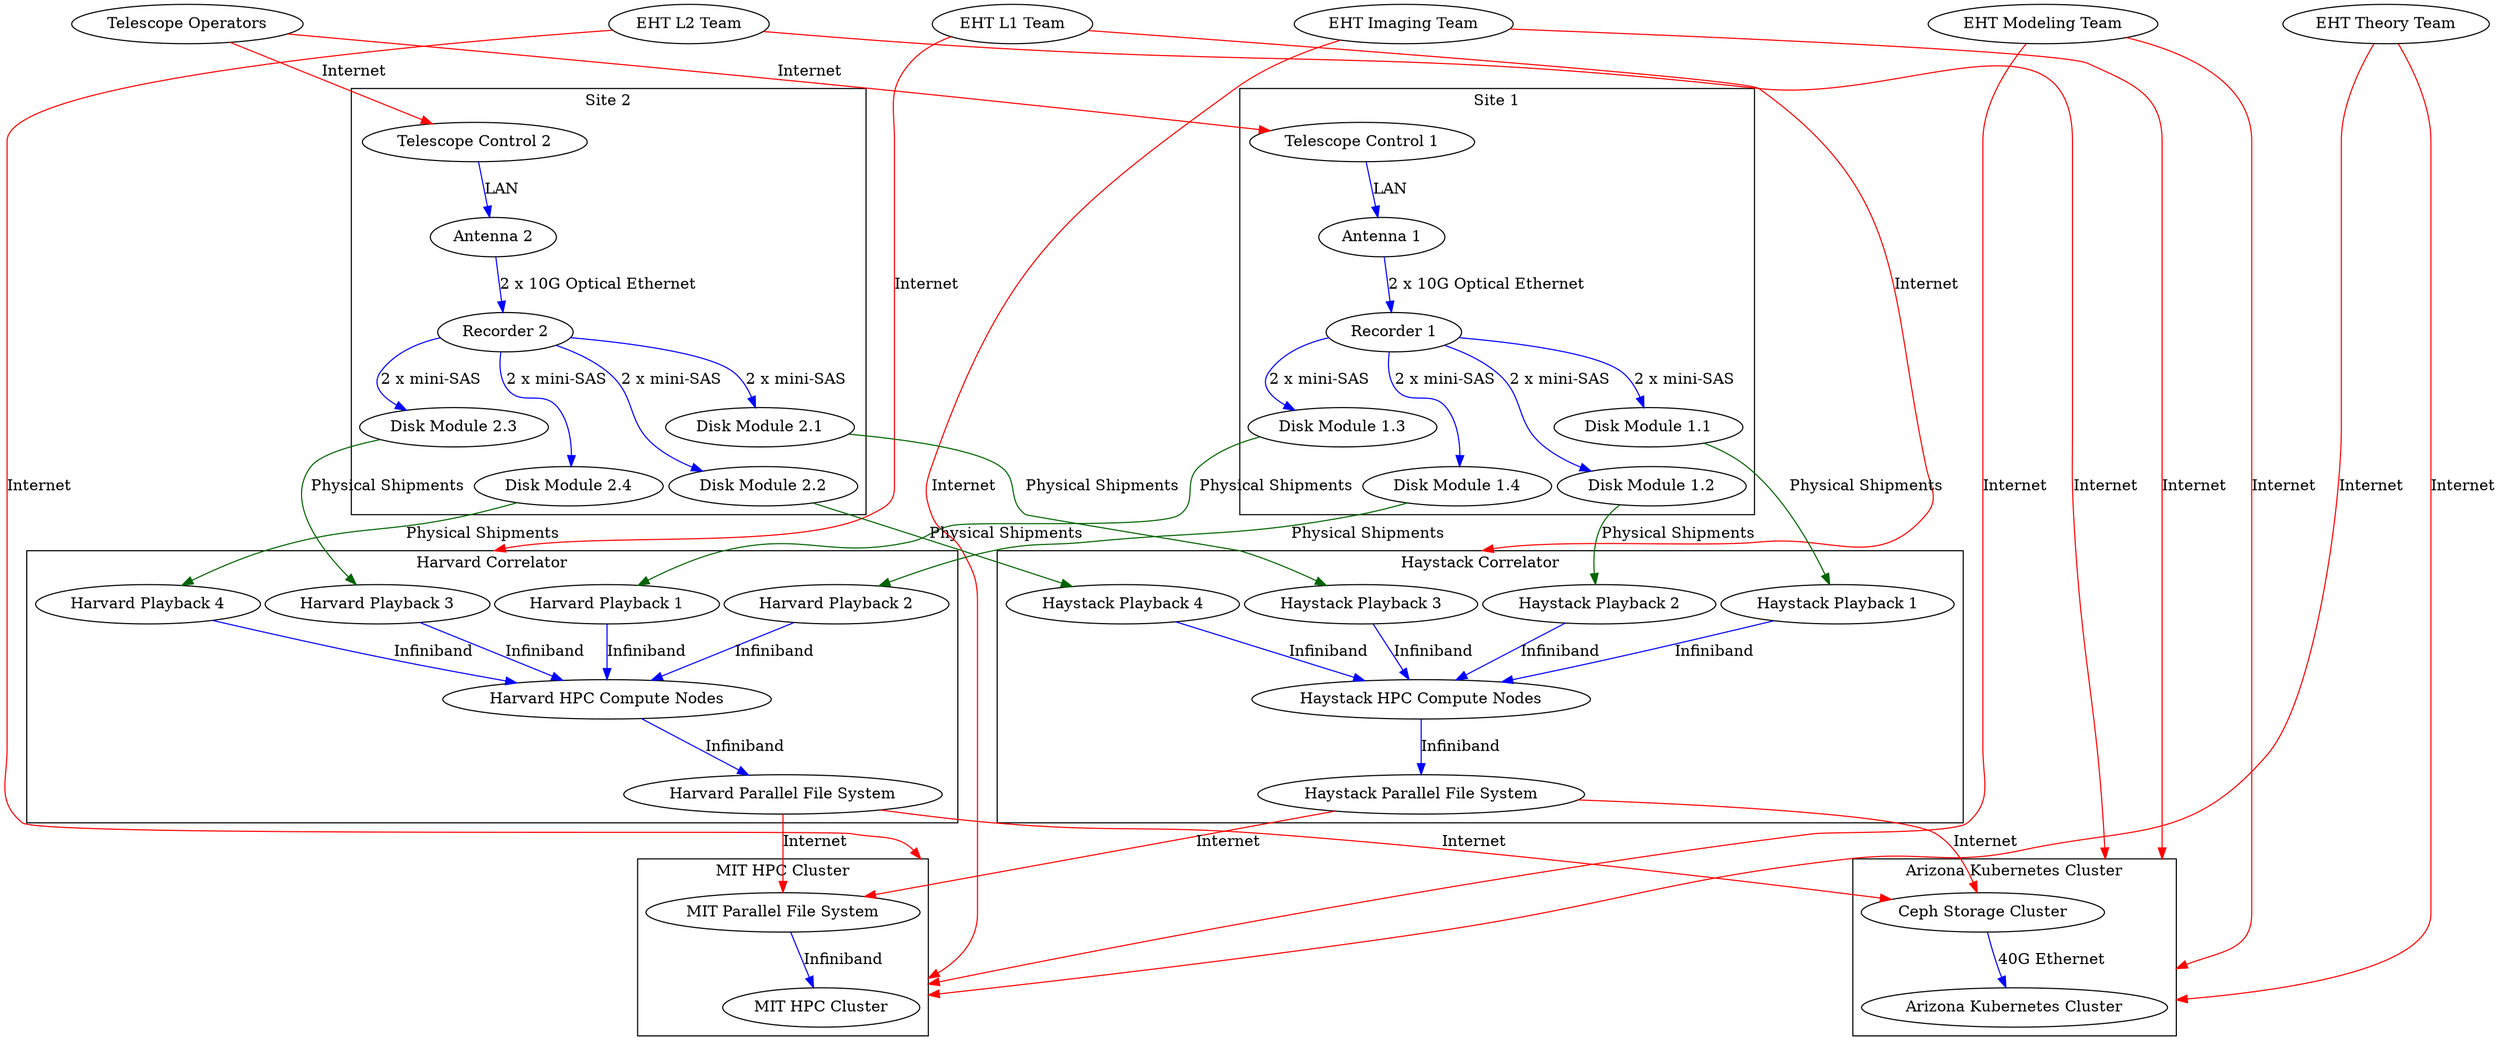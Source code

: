 digraph G {
	compound=true;

	edge [color=red, label=Internet];

	"Telescope Operators" -> "Telescope Control 1";
	"Telescope Operators" -> "Telescope Control 2";

	"EHT L1 Team" -> "Haystack Playback 3" [lhead=cluster3];
	"EHT L1 Team" -> "Harvard Playback 3"  [lhead=cluster4];

	"EHT L2 Team" -> "MIT HPC Cluster"             [lhead=cluster5];
	"EHT L2 Team" -> "Arizona Kubernetes Cluster"  [lhead=cluster6];

	"EHT Imaging Team" -> "MIT HPC Cluster"             [lhead=cluster5];
	"EHT Imaging Team" -> "Arizona Kubernetes Cluster"  [lhead=cluster6];

	"EHT Modeling Team" -> "MIT HPC Cluster"             [lhead=cluster5];
	"EHT Modeling Team" -> "Arizona Kubernetes Cluster"  [lhead=cluster6];

	"EHT Theory Team" -> "MIT HPC Cluster"             [lhead=cluster5];
	"EHT Theory Team" -> "Arizona Kubernetes Cluster"  [lhead=cluster6];

	{
		rank = same;
		"Telescope Operators";
		"EHT L1 Team";
		"EHT L2 Team";
		"EHT Imaging Team";
		"EHT Modeling Team";
		"EHT Theory Team";
	}

	subgraph cluster1 {
		label = "Site 1";
		edge [color=blue, label=LAN];
		"Telescope Control 1"  -> "Antenna 1";
		edge [color=blue, label="2 x 10G Optical Ethernet"];
		"Antenna 1"  -> "Recorder 1";
		edge [color=blue, label="2 x mini-SAS"];
		"Recorder 1" -> "Disk Module 1.1";
		"Recorder 1" -> "Disk Module 1.2";
		"Recorder 1" -> "Disk Module 1.3";
		"Recorder 1" -> "Disk Module 1.4";
		{ rank = sink; "Disk Module 1.2"; "Disk Module 1.4"; }
	}
	subgraph cluster2 {
		label = "Site 2";
		edge [color=blue, label=LAN];
		"Telescope Control 2"  -> "Antenna 2";
		edge [color=blue, label="2 x 10G Optical Ethernet"];
		"Antenna 2"  -> "Recorder 2";
		edge [color=blue, label="2 x mini-SAS"];
		"Recorder 2" -> "Disk Module 2.1";
		"Recorder 2" -> "Disk Module 2.2";
		"Recorder 2" -> "Disk Module 2.3";
		"Recorder 2" -> "Disk Module 2.4";
		{ rank = sink; "Disk Module 2.2"; "Disk Module 2.4"; }
	}

	edge [color=darkgreen, label="Physical Shipments"];

	"Disk Module 1.1" -> "Haystack Playback 1";
	"Disk Module 1.2" -> "Haystack Playback 2";
	"Disk Module 2.1" -> "Haystack Playback 3";
	"Disk Module 2.2" -> "Haystack Playback 4";

	"Disk Module 1.3" -> "Harvard Playback 1";
	"Disk Module 1.4" -> "Harvard Playback 2";
	"Disk Module 2.3" -> "Harvard Playback 3";
	"Disk Module 2.4" -> "Harvard Playback 4";

	subgraph cluster3 {
		label = "Haystack Correlator";
		edge [color=blue, label=Infiniband];
		"Haystack Playback 1" -> "Haystack HPC Compute Nodes";
		"Haystack Playback 2" -> "Haystack HPC Compute Nodes";
		"Haystack Playback 3" -> "Haystack HPC Compute Nodes";
		"Haystack Playback 4" -> "Haystack HPC Compute Nodes";
		"Haystack HPC Compute Nodes" -> "Haystack Parallel File System";
	}

	subgraph cluster4 {
		label = "Harvard Correlator";
		edge [color=blue, label=Infiniband];
		"Harvard Playback 1" -> "Harvard HPC Compute Nodes";
		"Harvard Playback 2" -> "Harvard HPC Compute Nodes";
		"Harvard Playback 3" -> "Harvard HPC Compute Nodes";
		"Harvard Playback 4" -> "Harvard HPC Compute Nodes";
		"Harvard HPC Compute Nodes" -> "Harvard Parallel File System";
	}

	edge [color=red, label=Internet];

	"Haystack Parallel File System" -> "MIT Parallel File System";
	"Haystack Parallel File System" -> "Ceph Storage Cluster";
	"Harvard Parallel File System"  -> "MIT Parallel File System";
	"Harvard Parallel File System"  -> "Ceph Storage Cluster";

	subgraph cluster5 {
		label = "MIT HPC Cluster";
		edge [color=blue, label=Infiniband];
		"MIT Parallel File System" -> "MIT HPC Cluster";
	}

	subgraph cluster6 {
		label = "Arizona Kubernetes Cluster";
		edge [color=blue, label="40G Ethernet"];
		"Ceph Storage Cluster" -> "Arizona Kubernetes Cluster";
	}
}
